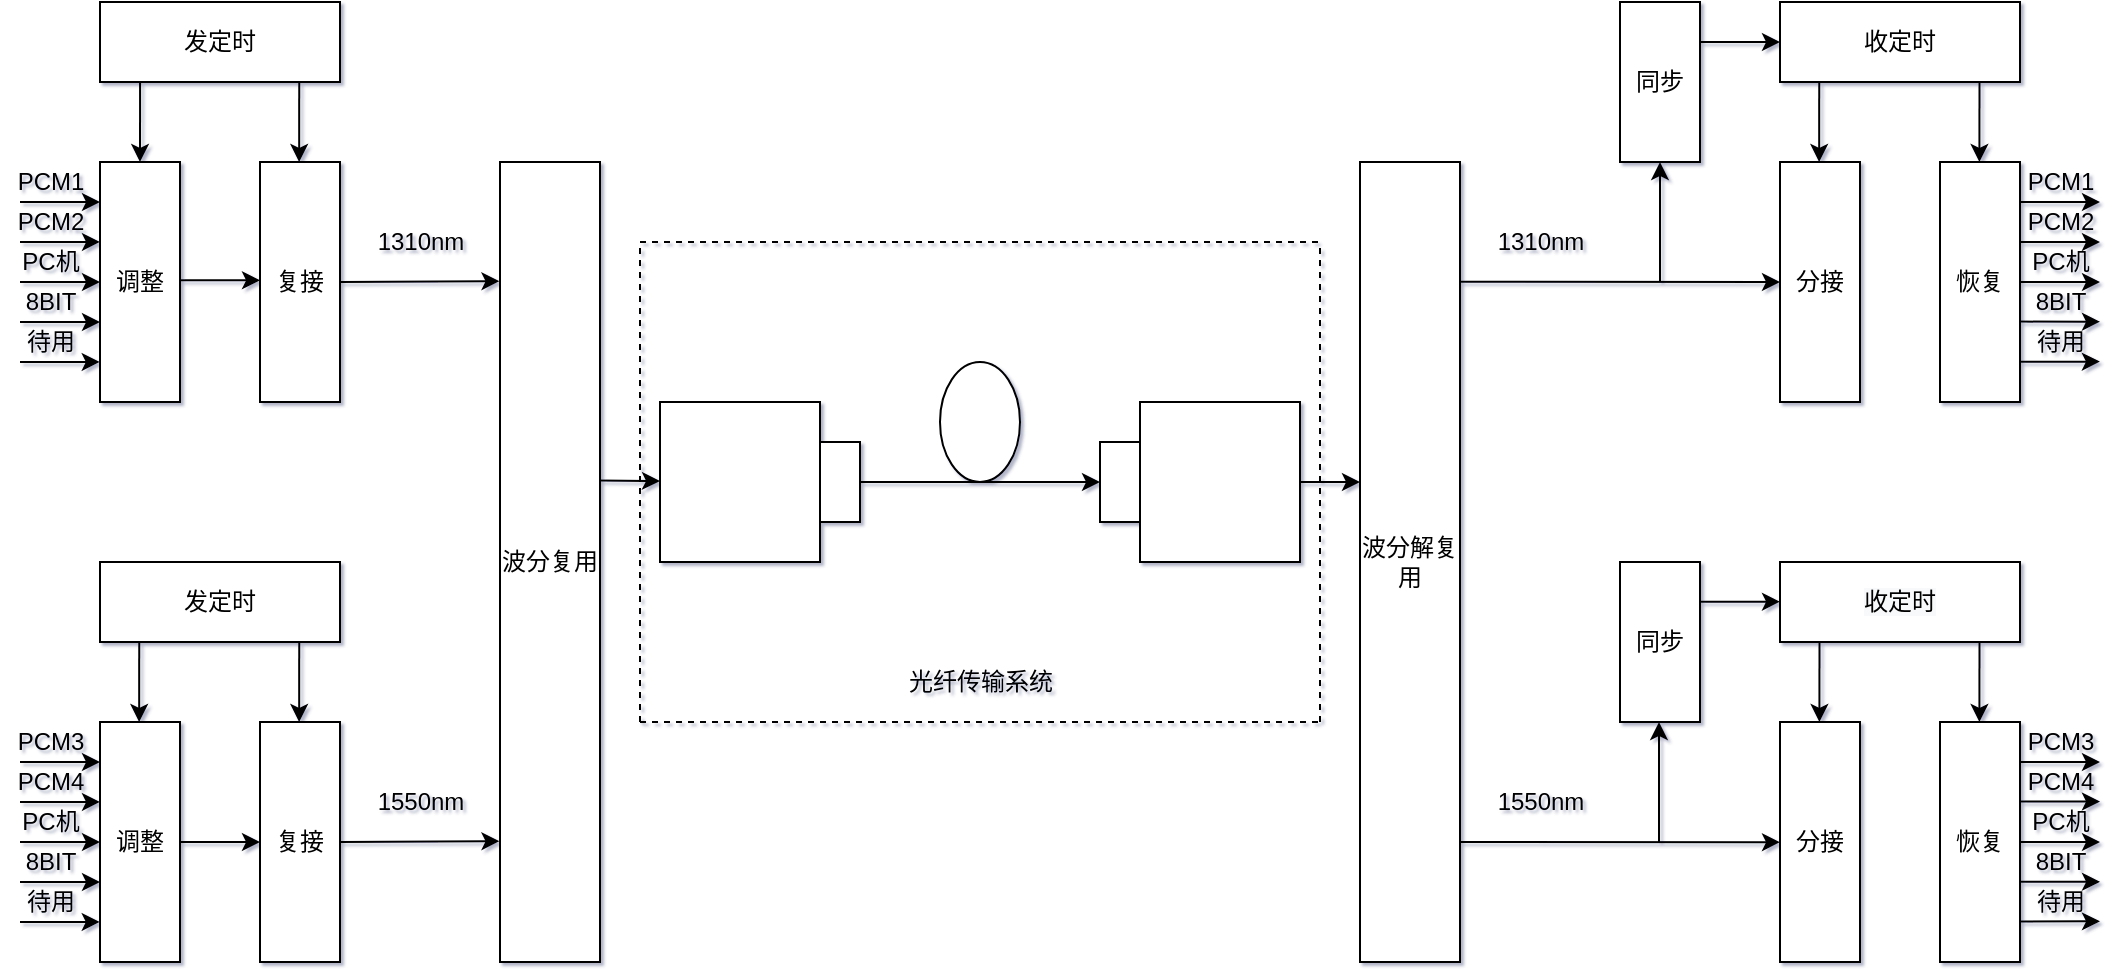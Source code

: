 <mxfile>
    <diagram id="UFUUYbMDaVUBjHlKX_RB" name="第 1 页">
        <mxGraphModel dx="1161" dy="677" grid="0" gridSize="10" guides="1" tooltips="1" connect="1" arrows="1" fold="1" page="1" pageScale="1" pageWidth="1169" pageHeight="827" background="none" math="1" shadow="1">
            <root>
                <mxCell id="0"/>
                <mxCell id="1" parent="0"/>
                <mxCell id="2" value="调整" style="rounded=0;whiteSpace=wrap;html=1;" vertex="1" parent="1">
                    <mxGeometry x="80" y="120" width="40" height="120" as="geometry"/>
                </mxCell>
                <mxCell id="3" value="复接" style="rounded=0;whiteSpace=wrap;html=1;" vertex="1" parent="1">
                    <mxGeometry x="160" y="120" width="40" height="120" as="geometry"/>
                </mxCell>
                <mxCell id="4" value="发定时" style="rounded=0;whiteSpace=wrap;html=1;" vertex="1" parent="1">
                    <mxGeometry x="80" y="40" width="120" height="40" as="geometry"/>
                </mxCell>
                <mxCell id="5" value="分接" style="rounded=0;whiteSpace=wrap;html=1;" vertex="1" parent="1">
                    <mxGeometry x="920" y="120" width="40" height="120" as="geometry"/>
                </mxCell>
                <mxCell id="7" value="收定时" style="rounded=0;whiteSpace=wrap;html=1;" vertex="1" parent="1">
                    <mxGeometry x="920" y="40" width="120" height="40" as="geometry"/>
                </mxCell>
                <mxCell id="9" value="复接" style="rounded=0;whiteSpace=wrap;html=1;" vertex="1" parent="1">
                    <mxGeometry x="160" y="400" width="40" height="120" as="geometry"/>
                </mxCell>
                <mxCell id="10" value="&lt;span&gt;发定时&lt;/span&gt;" style="rounded=0;whiteSpace=wrap;html=1;" vertex="1" parent="1">
                    <mxGeometry x="80" y="320" width="120" height="40" as="geometry"/>
                </mxCell>
                <mxCell id="11" value="分接" style="rounded=0;whiteSpace=wrap;html=1;" vertex="1" parent="1">
                    <mxGeometry x="920" y="400" width="40" height="120" as="geometry"/>
                </mxCell>
                <mxCell id="12" value="恢复" style="rounded=0;whiteSpace=wrap;html=1;" vertex="1" parent="1">
                    <mxGeometry x="1000" y="400" width="40" height="120" as="geometry"/>
                </mxCell>
                <mxCell id="13" value="&#10;&#10;&lt;span style=&quot;color: rgb(0, 0, 0); font-family: helvetica; font-size: 12px; font-style: normal; font-weight: 400; letter-spacing: normal; text-align: center; text-indent: 0px; text-transform: none; word-spacing: 0px; background-color: rgb(248, 249, 250); display: inline; float: none;&quot;&gt;收定时&lt;/span&gt;&#10;&#10;" style="rounded=0;whiteSpace=wrap;html=1;" vertex="1" parent="1">
                    <mxGeometry x="920" y="320" width="120" height="40" as="geometry"/>
                </mxCell>
                <mxCell id="14" value="同步" style="rounded=0;whiteSpace=wrap;html=1;" vertex="1" parent="1">
                    <mxGeometry x="840" y="40" width="40" height="80" as="geometry"/>
                </mxCell>
                <mxCell id="15" value="同步" style="rounded=0;whiteSpace=wrap;html=1;" vertex="1" parent="1">
                    <mxGeometry x="840" y="320" width="40" height="80" as="geometry"/>
                </mxCell>
                <mxCell id="16" value="" style="rounded=0;whiteSpace=wrap;html=1;" vertex="1" parent="1">
                    <mxGeometry x="360" y="240" width="80" height="80" as="geometry"/>
                </mxCell>
                <mxCell id="17" value="" style="rounded=0;whiteSpace=wrap;html=1;" vertex="1" parent="1">
                    <mxGeometry x="440" y="260" width="20" height="40" as="geometry"/>
                </mxCell>
                <mxCell id="18" value="" style="rounded=0;whiteSpace=wrap;html=1;" vertex="1" parent="1">
                    <mxGeometry x="600" y="240" width="80" height="80" as="geometry"/>
                </mxCell>
                <mxCell id="19" value="" style="rounded=0;whiteSpace=wrap;html=1;" vertex="1" parent="1">
                    <mxGeometry x="580" y="260" width="20" height="40" as="geometry"/>
                </mxCell>
                <mxCell id="20" value="" style="endArrow=classic;html=1;exitX=1;exitY=0.5;exitDx=0;exitDy=0;entryX=0;entryY=0.5;entryDx=0;entryDy=0;" edge="1" parent="1" source="17" target="19">
                    <mxGeometry width="50" height="50" relative="1" as="geometry">
                        <mxPoint x="560" y="370" as="sourcePoint"/>
                        <mxPoint x="610" y="320" as="targetPoint"/>
                    </mxGeometry>
                </mxCell>
                <mxCell id="21" value="" style="ellipse;whiteSpace=wrap;html=1;" vertex="1" parent="1">
                    <mxGeometry x="500" y="220" width="40" height="60" as="geometry"/>
                </mxCell>
                <mxCell id="25" value="波分复用" style="rounded=0;whiteSpace=wrap;html=1;" vertex="1" parent="1">
                    <mxGeometry x="280" y="120" width="50" height="400" as="geometry"/>
                </mxCell>
                <mxCell id="26" value="波分解复用" style="rounded=0;whiteSpace=wrap;html=1;" vertex="1" parent="1">
                    <mxGeometry x="710" y="120" width="50" height="400" as="geometry"/>
                </mxCell>
                <mxCell id="27" value="" style="endArrow=classic;html=1;entryX=0;entryY=0.333;entryDx=0;entryDy=0;entryPerimeter=0;" edge="1" parent="1" target="2">
                    <mxGeometry width="50" height="50" relative="1" as="geometry">
                        <mxPoint x="40" y="160" as="sourcePoint"/>
                        <mxPoint x="60" y="160" as="targetPoint"/>
                    </mxGeometry>
                </mxCell>
                <mxCell id="28" value="" style="endArrow=classic;html=1;entryX=0;entryY=0.5;entryDx=0;entryDy=0;" edge="1" parent="1" target="2">
                    <mxGeometry width="50" height="50" relative="1" as="geometry">
                        <mxPoint x="40" y="180" as="sourcePoint"/>
                        <mxPoint x="90" y="160" as="targetPoint"/>
                    </mxGeometry>
                </mxCell>
                <mxCell id="29" value="" style="endArrow=classic;html=1;entryX=0;entryY=0.667;entryDx=0;entryDy=0;entryPerimeter=0;" edge="1" parent="1" target="2">
                    <mxGeometry width="50" height="50" relative="1" as="geometry">
                        <mxPoint x="40" y="200" as="sourcePoint"/>
                        <mxPoint x="100" y="170" as="targetPoint"/>
                    </mxGeometry>
                </mxCell>
                <mxCell id="32" value="" style="endArrow=classic;html=1;entryX=-0.003;entryY=0.833;entryDx=0;entryDy=0;entryPerimeter=0;" edge="1" parent="1" target="2">
                    <mxGeometry width="50" height="50" relative="1" as="geometry">
                        <mxPoint x="40" y="220" as="sourcePoint"/>
                        <mxPoint x="70" y="220" as="targetPoint"/>
                    </mxGeometry>
                </mxCell>
                <mxCell id="33" value="" style="endArrow=classic;html=1;entryX=0;entryY=0.167;entryDx=0;entryDy=0;entryPerimeter=0;" edge="1" parent="1" target="2">
                    <mxGeometry width="50" height="50" relative="1" as="geometry">
                        <mxPoint x="40" y="140" as="sourcePoint"/>
                        <mxPoint x="130" y="200" as="targetPoint"/>
                    </mxGeometry>
                </mxCell>
                <mxCell id="34" value="PCM1" style="text;html=1;align=center;verticalAlign=middle;resizable=0;points=[];autosize=1;" vertex="1" parent="1">
                    <mxGeometry x="30" y="120" width="50" height="20" as="geometry"/>
                </mxCell>
                <mxCell id="35" value="PCM2" style="text;html=1;align=center;verticalAlign=middle;resizable=0;points=[];autosize=1;" vertex="1" parent="1">
                    <mxGeometry x="30" y="140" width="50" height="20" as="geometry"/>
                </mxCell>
                <mxCell id="36" value="PC机" style="text;html=1;align=center;verticalAlign=middle;resizable=0;points=[];autosize=1;" vertex="1" parent="1">
                    <mxGeometry x="35" y="160" width="40" height="20" as="geometry"/>
                </mxCell>
                <mxCell id="37" value="8BIT" style="text;html=1;align=center;verticalAlign=middle;resizable=0;points=[];autosize=1;" vertex="1" parent="1">
                    <mxGeometry x="35" y="180" width="40" height="20" as="geometry"/>
                </mxCell>
                <mxCell id="38" value="待用" style="text;html=1;align=center;verticalAlign=middle;resizable=0;points=[];autosize=1;" vertex="1" parent="1">
                    <mxGeometry x="35" y="200" width="40" height="20" as="geometry"/>
                </mxCell>
                <mxCell id="39" value="调整" style="rounded=0;whiteSpace=wrap;html=1;" vertex="1" parent="1">
                    <mxGeometry x="80" y="400" width="40" height="120" as="geometry"/>
                </mxCell>
                <mxCell id="40" value="" style="endArrow=classic;html=1;entryX=0;entryY=0.333;entryDx=0;entryDy=0;entryPerimeter=0;" edge="1" parent="1" target="39">
                    <mxGeometry width="50" height="50" relative="1" as="geometry">
                        <mxPoint x="40" y="440" as="sourcePoint"/>
                        <mxPoint x="60" y="440" as="targetPoint"/>
                    </mxGeometry>
                </mxCell>
                <mxCell id="41" value="" style="endArrow=classic;html=1;entryX=0;entryY=0.5;entryDx=0;entryDy=0;" edge="1" parent="1" target="39">
                    <mxGeometry width="50" height="50" relative="1" as="geometry">
                        <mxPoint x="40" y="460" as="sourcePoint"/>
                        <mxPoint x="90" y="440" as="targetPoint"/>
                    </mxGeometry>
                </mxCell>
                <mxCell id="42" value="" style="endArrow=classic;html=1;entryX=0;entryY=0.667;entryDx=0;entryDy=0;entryPerimeter=0;" edge="1" parent="1" target="39">
                    <mxGeometry width="50" height="50" relative="1" as="geometry">
                        <mxPoint x="40" y="480" as="sourcePoint"/>
                        <mxPoint x="100" y="450" as="targetPoint"/>
                    </mxGeometry>
                </mxCell>
                <mxCell id="43" value="" style="endArrow=classic;html=1;entryX=-0.003;entryY=0.833;entryDx=0;entryDy=0;entryPerimeter=0;" edge="1" parent="1" target="39">
                    <mxGeometry width="50" height="50" relative="1" as="geometry">
                        <mxPoint x="40" y="500" as="sourcePoint"/>
                        <mxPoint x="70" y="500" as="targetPoint"/>
                    </mxGeometry>
                </mxCell>
                <mxCell id="44" value="" style="endArrow=classic;html=1;entryX=0;entryY=0.167;entryDx=0;entryDy=0;entryPerimeter=0;" edge="1" parent="1" target="39">
                    <mxGeometry width="50" height="50" relative="1" as="geometry">
                        <mxPoint x="40" y="420" as="sourcePoint"/>
                        <mxPoint x="130" y="480" as="targetPoint"/>
                    </mxGeometry>
                </mxCell>
                <mxCell id="45" value="PCM3" style="text;html=1;align=center;verticalAlign=middle;resizable=0;points=[];autosize=1;" vertex="1" parent="1">
                    <mxGeometry x="30" y="400" width="50" height="20" as="geometry"/>
                </mxCell>
                <mxCell id="46" value="PCM4" style="text;html=1;align=center;verticalAlign=middle;resizable=0;points=[];autosize=1;" vertex="1" parent="1">
                    <mxGeometry x="30" y="420" width="50" height="20" as="geometry"/>
                </mxCell>
                <mxCell id="47" value="PC机" style="text;html=1;align=center;verticalAlign=middle;resizable=0;points=[];autosize=1;" vertex="1" parent="1">
                    <mxGeometry x="35" y="440" width="40" height="20" as="geometry"/>
                </mxCell>
                <mxCell id="48" value="8BIT" style="text;html=1;align=center;verticalAlign=middle;resizable=0;points=[];autosize=1;" vertex="1" parent="1">
                    <mxGeometry x="35" y="460" width="40" height="20" as="geometry"/>
                </mxCell>
                <mxCell id="49" value="待用" style="text;html=1;align=center;verticalAlign=middle;resizable=0;points=[];autosize=1;" vertex="1" parent="1">
                    <mxGeometry x="35" y="480" width="40" height="20" as="geometry"/>
                </mxCell>
                <mxCell id="51" value="" style="endArrow=classic;html=1;entryX=0;entryY=0.333;entryDx=0;entryDy=0;entryPerimeter=0;" edge="1" parent="1">
                    <mxGeometry width="50" height="50" relative="1" as="geometry">
                        <mxPoint x="1040" y="160.04" as="sourcePoint"/>
                        <mxPoint x="1080" y="160.0" as="targetPoint"/>
                    </mxGeometry>
                </mxCell>
                <mxCell id="52" value="" style="endArrow=classic;html=1;entryX=0;entryY=0.5;entryDx=0;entryDy=0;" edge="1" parent="1">
                    <mxGeometry width="50" height="50" relative="1" as="geometry">
                        <mxPoint x="1040" y="180" as="sourcePoint"/>
                        <mxPoint x="1080" y="180" as="targetPoint"/>
                    </mxGeometry>
                </mxCell>
                <mxCell id="53" value="" style="endArrow=classic;html=1;entryX=0;entryY=0.667;entryDx=0;entryDy=0;entryPerimeter=0;" edge="1" parent="1">
                    <mxGeometry width="50" height="50" relative="1" as="geometry">
                        <mxPoint x="1040" y="199.81" as="sourcePoint"/>
                        <mxPoint x="1080" y="199.85" as="targetPoint"/>
                    </mxGeometry>
                </mxCell>
                <mxCell id="54" value="" style="endArrow=classic;html=1;entryX=-0.003;entryY=0.833;entryDx=0;entryDy=0;entryPerimeter=0;" edge="1" parent="1">
                    <mxGeometry width="50" height="50" relative="1" as="geometry">
                        <mxPoint x="1040.06" y="219.85" as="sourcePoint"/>
                        <mxPoint x="1079.94" y="219.81" as="targetPoint"/>
                    </mxGeometry>
                </mxCell>
                <mxCell id="55" value="" style="endArrow=classic;html=1;entryX=0;entryY=0.167;entryDx=0;entryDy=0;entryPerimeter=0;" edge="1" parent="1">
                    <mxGeometry width="50" height="50" relative="1" as="geometry">
                        <mxPoint x="1040" y="140" as="sourcePoint"/>
                        <mxPoint x="1080" y="140.04" as="targetPoint"/>
                    </mxGeometry>
                </mxCell>
                <mxCell id="56" value="PCM1" style="text;html=1;align=center;verticalAlign=middle;resizable=0;points=[];autosize=1;" vertex="1" parent="1">
                    <mxGeometry x="1035" y="120" width="50" height="20" as="geometry"/>
                </mxCell>
                <mxCell id="57" value="PCM2" style="text;html=1;align=center;verticalAlign=middle;resizable=0;points=[];autosize=1;" vertex="1" parent="1">
                    <mxGeometry x="1035" y="140" width="50" height="20" as="geometry"/>
                </mxCell>
                <mxCell id="58" value="PC机" style="text;html=1;align=center;verticalAlign=middle;resizable=0;points=[];autosize=1;" vertex="1" parent="1">
                    <mxGeometry x="1040" y="160" width="40" height="20" as="geometry"/>
                </mxCell>
                <mxCell id="59" value="8BIT" style="text;html=1;align=center;verticalAlign=middle;resizable=0;points=[];autosize=1;" vertex="1" parent="1">
                    <mxGeometry x="1040" y="180" width="40" height="20" as="geometry"/>
                </mxCell>
                <mxCell id="60" value="待用" style="text;html=1;align=center;verticalAlign=middle;resizable=0;points=[];autosize=1;" vertex="1" parent="1">
                    <mxGeometry x="1040" y="200" width="40" height="20" as="geometry"/>
                </mxCell>
                <mxCell id="71" value="" style="endArrow=classic;html=1;entryX=0;entryY=0.333;entryDx=0;entryDy=0;entryPerimeter=0;" edge="1" parent="1">
                    <mxGeometry width="50" height="50" relative="1" as="geometry">
                        <mxPoint x="1040" y="439.81" as="sourcePoint"/>
                        <mxPoint x="1080" y="439.77" as="targetPoint"/>
                    </mxGeometry>
                </mxCell>
                <mxCell id="72" value="" style="endArrow=classic;html=1;entryX=0;entryY=0.5;entryDx=0;entryDy=0;" edge="1" parent="1">
                    <mxGeometry width="50" height="50" relative="1" as="geometry">
                        <mxPoint x="1040" y="460" as="sourcePoint"/>
                        <mxPoint x="1080" y="460" as="targetPoint"/>
                    </mxGeometry>
                </mxCell>
                <mxCell id="73" value="" style="endArrow=classic;html=1;entryX=0;entryY=0.667;entryDx=0;entryDy=0;entryPerimeter=0;" edge="1" parent="1">
                    <mxGeometry width="50" height="50" relative="1" as="geometry">
                        <mxPoint x="1040" y="479.88" as="sourcePoint"/>
                        <mxPoint x="1080" y="479.92" as="targetPoint"/>
                    </mxGeometry>
                </mxCell>
                <mxCell id="74" value="" style="endArrow=classic;html=1;entryX=-0.003;entryY=0.833;entryDx=0;entryDy=0;entryPerimeter=0;" edge="1" parent="1">
                    <mxGeometry width="50" height="50" relative="1" as="geometry">
                        <mxPoint x="1040.12" y="499.72" as="sourcePoint"/>
                        <mxPoint x="1080.0" y="499.68" as="targetPoint"/>
                    </mxGeometry>
                </mxCell>
                <mxCell id="75" value="" style="endArrow=classic;html=1;" edge="1" parent="1">
                    <mxGeometry width="50" height="50" relative="1" as="geometry">
                        <mxPoint x="1040" y="420" as="sourcePoint"/>
                        <mxPoint x="1080" y="420" as="targetPoint"/>
                    </mxGeometry>
                </mxCell>
                <mxCell id="76" value="PCM3" style="text;html=1;align=center;verticalAlign=middle;resizable=0;points=[];autosize=1;" vertex="1" parent="1">
                    <mxGeometry x="1035" y="400" width="50" height="20" as="geometry"/>
                </mxCell>
                <mxCell id="77" value="PCM4" style="text;html=1;align=center;verticalAlign=middle;resizable=0;points=[];autosize=1;" vertex="1" parent="1">
                    <mxGeometry x="1035" y="420" width="50" height="20" as="geometry"/>
                </mxCell>
                <mxCell id="78" value="PC机" style="text;html=1;align=center;verticalAlign=middle;resizable=0;points=[];autosize=1;" vertex="1" parent="1">
                    <mxGeometry x="1040" y="440" width="40" height="20" as="geometry"/>
                </mxCell>
                <mxCell id="79" value="8BIT" style="text;html=1;align=center;verticalAlign=middle;resizable=0;points=[];autosize=1;" vertex="1" parent="1">
                    <mxGeometry x="1040" y="460" width="40" height="20" as="geometry"/>
                </mxCell>
                <mxCell id="80" value="待用" style="text;html=1;align=center;verticalAlign=middle;resizable=0;points=[];autosize=1;" vertex="1" parent="1">
                    <mxGeometry x="1040" y="480" width="40" height="20" as="geometry"/>
                </mxCell>
                <mxCell id="81" value="恢复" style="rounded=0;whiteSpace=wrap;html=1;" vertex="1" parent="1">
                    <mxGeometry x="1000" y="120" width="40" height="120" as="geometry"/>
                </mxCell>
                <mxCell id="83" value="" style="endArrow=classic;html=1;exitX=0.167;exitY=1;exitDx=0;exitDy=0;exitPerimeter=0;entryX=0.5;entryY=0;entryDx=0;entryDy=0;" edge="1" parent="1" source="4" target="2">
                    <mxGeometry width="50" height="50" relative="1" as="geometry">
                        <mxPoint x="470" y="310" as="sourcePoint"/>
                        <mxPoint x="520" y="260" as="targetPoint"/>
                    </mxGeometry>
                </mxCell>
                <mxCell id="84" value="" style="endArrow=classic;html=1;exitX=0.167;exitY=1;exitDx=0;exitDy=0;exitPerimeter=0;entryX=0.5;entryY=0;entryDx=0;entryDy=0;" edge="1" parent="1">
                    <mxGeometry width="50" height="50" relative="1" as="geometry">
                        <mxPoint x="179.62" y="80" as="sourcePoint"/>
                        <mxPoint x="179.58" y="120" as="targetPoint"/>
                    </mxGeometry>
                </mxCell>
                <mxCell id="85" value="" style="endArrow=classic;html=1;exitX=0.167;exitY=1;exitDx=0;exitDy=0;exitPerimeter=0;entryX=0.5;entryY=0;entryDx=0;entryDy=0;" edge="1" parent="1">
                    <mxGeometry width="50" height="50" relative="1" as="geometry">
                        <mxPoint x="99.62" y="360" as="sourcePoint"/>
                        <mxPoint x="99.58" y="400" as="targetPoint"/>
                    </mxGeometry>
                </mxCell>
                <mxCell id="86" value="" style="endArrow=classic;html=1;exitX=0.167;exitY=1;exitDx=0;exitDy=0;exitPerimeter=0;entryX=0.5;entryY=0;entryDx=0;entryDy=0;" edge="1" parent="1">
                    <mxGeometry width="50" height="50" relative="1" as="geometry">
                        <mxPoint x="179.62" y="360" as="sourcePoint"/>
                        <mxPoint x="179.58" y="400" as="targetPoint"/>
                    </mxGeometry>
                </mxCell>
                <mxCell id="87" value="" style="endArrow=classic;html=1;exitX=0.167;exitY=1;exitDx=0;exitDy=0;exitPerimeter=0;entryX=0.5;entryY=0;entryDx=0;entryDy=0;" edge="1" parent="1">
                    <mxGeometry width="50" height="50" relative="1" as="geometry">
                        <mxPoint x="939.62" y="80" as="sourcePoint"/>
                        <mxPoint x="939.58" y="120" as="targetPoint"/>
                    </mxGeometry>
                </mxCell>
                <mxCell id="88" value="" style="endArrow=classic;html=1;exitX=0.167;exitY=1;exitDx=0;exitDy=0;exitPerimeter=0;entryX=0.5;entryY=0;entryDx=0;entryDy=0;" edge="1" parent="1">
                    <mxGeometry width="50" height="50" relative="1" as="geometry">
                        <mxPoint x="1019.75" y="80" as="sourcePoint"/>
                        <mxPoint x="1019.71" y="120" as="targetPoint"/>
                    </mxGeometry>
                </mxCell>
                <mxCell id="89" value="" style="endArrow=classic;html=1;exitX=0.167;exitY=1;exitDx=0;exitDy=0;exitPerimeter=0;entryX=0.5;entryY=0;entryDx=0;entryDy=0;" edge="1" parent="1">
                    <mxGeometry width="50" height="50" relative="1" as="geometry">
                        <mxPoint x="939.75" y="360" as="sourcePoint"/>
                        <mxPoint x="939.71" y="400" as="targetPoint"/>
                    </mxGeometry>
                </mxCell>
                <mxCell id="90" value="" style="endArrow=classic;html=1;exitX=0.167;exitY=1;exitDx=0;exitDy=0;exitPerimeter=0;entryX=0.5;entryY=0;entryDx=0;entryDy=0;" edge="1" parent="1">
                    <mxGeometry width="50" height="50" relative="1" as="geometry">
                        <mxPoint x="1019.75" y="360" as="sourcePoint"/>
                        <mxPoint x="1019.71" y="400" as="targetPoint"/>
                    </mxGeometry>
                </mxCell>
                <mxCell id="91" value="" style="endArrow=classic;html=1;exitX=1;exitY=0.5;exitDx=0;exitDy=0;entryX=0;entryY=0.5;entryDx=0;entryDy=0;" edge="1" parent="1" source="39" target="9">
                    <mxGeometry width="50" height="50" relative="1" as="geometry">
                        <mxPoint x="480" y="300" as="sourcePoint"/>
                        <mxPoint x="530" y="250" as="targetPoint"/>
                    </mxGeometry>
                </mxCell>
                <mxCell id="92" value="" style="endArrow=classic;html=1;exitX=1;exitY=0.5;exitDx=0;exitDy=0;entryX=0;entryY=0.5;entryDx=0;entryDy=0;" edge="1" parent="1">
                    <mxGeometry width="50" height="50" relative="1" as="geometry">
                        <mxPoint x="120" y="179.17" as="sourcePoint"/>
                        <mxPoint x="160" y="179.17" as="targetPoint"/>
                    </mxGeometry>
                </mxCell>
                <mxCell id="94" value="" style="endArrow=classic;html=1;exitX=1;exitY=0.5;exitDx=0;exitDy=0;entryX=0;entryY=0.5;entryDx=0;entryDy=0;" edge="1" parent="1">
                    <mxGeometry width="50" height="50" relative="1" as="geometry">
                        <mxPoint x="680" y="280" as="sourcePoint"/>
                        <mxPoint x="710" y="280" as="targetPoint"/>
                    </mxGeometry>
                </mxCell>
                <mxCell id="99" value="" style="endArrow=classic;html=1;exitX=1;exitY=0.5;exitDx=0;exitDy=0;entryX=-0.005;entryY=0.149;entryDx=0;entryDy=0;entryPerimeter=0;" edge="1" parent="1" source="3" target="25">
                    <mxGeometry width="50" height="50" relative="1" as="geometry">
                        <mxPoint x="320" y="280" as="sourcePoint"/>
                        <mxPoint x="370" y="230" as="targetPoint"/>
                    </mxGeometry>
                </mxCell>
                <mxCell id="100" value="" style="endArrow=classic;html=1;exitX=1;exitY=0.5;exitDx=0;exitDy=0;entryX=-0.005;entryY=0.149;entryDx=0;entryDy=0;entryPerimeter=0;" edge="1" parent="1">
                    <mxGeometry width="50" height="50" relative="1" as="geometry">
                        <mxPoint x="200" y="460" as="sourcePoint"/>
                        <mxPoint x="279.75" y="459.6" as="targetPoint"/>
                    </mxGeometry>
                </mxCell>
                <mxCell id="101" value="" style="endArrow=classic;html=1;exitX=1;exitY=0.5;exitDx=0;exitDy=0;entryX=0;entryY=0.5;entryDx=0;entryDy=0;" edge="1" parent="1" target="5">
                    <mxGeometry width="50" height="50" relative="1" as="geometry">
                        <mxPoint x="760" y="179.9" as="sourcePoint"/>
                        <mxPoint x="839.75" y="179.5" as="targetPoint"/>
                    </mxGeometry>
                </mxCell>
                <mxCell id="103" value="" style="endArrow=classic;html=1;exitX=1;exitY=0.5;exitDx=0;exitDy=0;entryX=0;entryY=0.5;entryDx=0;entryDy=0;" edge="1" parent="1">
                    <mxGeometry width="50" height="50" relative="1" as="geometry">
                        <mxPoint x="760" y="460" as="sourcePoint"/>
                        <mxPoint x="920" y="460.1" as="targetPoint"/>
                    </mxGeometry>
                </mxCell>
                <mxCell id="104" value="" style="endArrow=classic;html=1;exitX=0.993;exitY=0.398;exitDx=0;exitDy=0;exitPerimeter=0;" edge="1" parent="1" source="25" target="16">
                    <mxGeometry width="50" height="50" relative="1" as="geometry">
                        <mxPoint x="480" y="250" as="sourcePoint"/>
                        <mxPoint x="530" y="200" as="targetPoint"/>
                    </mxGeometry>
                </mxCell>
                <mxCell id="105" value="" style="endArrow=none;dashed=1;html=1;" edge="1" parent="1">
                    <mxGeometry width="50" height="50" relative="1" as="geometry">
                        <mxPoint x="350" y="160" as="sourcePoint"/>
                        <mxPoint x="690" y="160" as="targetPoint"/>
                    </mxGeometry>
                </mxCell>
                <mxCell id="107" value="" style="endArrow=none;dashed=1;html=1;" edge="1" parent="1">
                    <mxGeometry width="50" height="50" relative="1" as="geometry">
                        <mxPoint x="350" y="400" as="sourcePoint"/>
                        <mxPoint x="690" y="400" as="targetPoint"/>
                    </mxGeometry>
                </mxCell>
                <mxCell id="108" value="" style="endArrow=none;dashed=1;html=1;" edge="1" parent="1">
                    <mxGeometry width="50" height="50" relative="1" as="geometry">
                        <mxPoint x="350" y="400" as="sourcePoint"/>
                        <mxPoint x="350" y="160" as="targetPoint"/>
                    </mxGeometry>
                </mxCell>
                <mxCell id="109" value="" style="endArrow=none;dashed=1;html=1;" edge="1" parent="1">
                    <mxGeometry width="50" height="50" relative="1" as="geometry">
                        <mxPoint x="690" y="400" as="sourcePoint"/>
                        <mxPoint x="690" y="160" as="targetPoint"/>
                    </mxGeometry>
                </mxCell>
                <mxCell id="110" value="" style="endArrow=classic;html=1;entryX=0.5;entryY=1;entryDx=0;entryDy=0;" edge="1" parent="1" target="14">
                    <mxGeometry width="50" height="50" relative="1" as="geometry">
                        <mxPoint x="860" y="180" as="sourcePoint"/>
                        <mxPoint x="550" y="280" as="targetPoint"/>
                    </mxGeometry>
                </mxCell>
                <mxCell id="111" value="" style="endArrow=classic;html=1;entryX=0.5;entryY=1;entryDx=0;entryDy=0;" edge="1" parent="1">
                    <mxGeometry width="50" height="50" relative="1" as="geometry">
                        <mxPoint x="859.5" y="460" as="sourcePoint"/>
                        <mxPoint x="859.5" y="400" as="targetPoint"/>
                    </mxGeometry>
                </mxCell>
                <mxCell id="112" value="" style="endArrow=classic;html=1;exitX=1;exitY=0.25;exitDx=0;exitDy=0;entryX=0;entryY=0.5;entryDx=0;entryDy=0;" edge="1" parent="1" source="14" target="7">
                    <mxGeometry width="50" height="50" relative="1" as="geometry">
                        <mxPoint x="500" y="330" as="sourcePoint"/>
                        <mxPoint x="550" y="280" as="targetPoint"/>
                    </mxGeometry>
                </mxCell>
                <mxCell id="113" value="" style="endArrow=classic;html=1;exitX=1;exitY=0.25;exitDx=0;exitDy=0;entryX=0;entryY=0.5;entryDx=0;entryDy=0;" edge="1" parent="1">
                    <mxGeometry width="50" height="50" relative="1" as="geometry">
                        <mxPoint x="880" y="339.83" as="sourcePoint"/>
                        <mxPoint x="920" y="339.83" as="targetPoint"/>
                    </mxGeometry>
                </mxCell>
                <mxCell id="114" value="1310nm" style="text;html=1;align=center;verticalAlign=middle;resizable=0;points=[];autosize=1;" vertex="1" parent="1">
                    <mxGeometry x="210" y="150" width="60" height="20" as="geometry"/>
                </mxCell>
                <mxCell id="116" value="1310nm" style="text;html=1;align=center;verticalAlign=middle;resizable=0;points=[];autosize=1;" vertex="1" parent="1">
                    <mxGeometry x="770" y="150" width="60" height="20" as="geometry"/>
                </mxCell>
                <mxCell id="117" value="1550nm" style="text;html=1;align=center;verticalAlign=middle;resizable=0;points=[];autosize=1;" vertex="1" parent="1">
                    <mxGeometry x="210" y="430" width="60" height="20" as="geometry"/>
                </mxCell>
                <mxCell id="118" value="1550nm" style="text;html=1;align=center;verticalAlign=middle;resizable=0;points=[];autosize=1;" vertex="1" parent="1">
                    <mxGeometry x="770" y="430" width="60" height="20" as="geometry"/>
                </mxCell>
                <mxCell id="119" value="光纤传输系统" style="text;html=1;align=center;verticalAlign=middle;resizable=0;points=[];autosize=1;" vertex="1" parent="1">
                    <mxGeometry x="475" y="370" width="90" height="20" as="geometry"/>
                </mxCell>
            </root>
        </mxGraphModel>
    </diagram>
</mxfile>